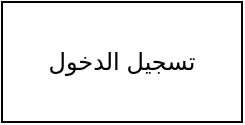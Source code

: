 <mxfile version="20.8.5" type="github">
  <diagram id="yHtcUve_vpdM3ZnGvHVe" name="Page-1">
    <mxGraphModel dx="1434" dy="774" grid="1" gridSize="10" guides="1" tooltips="1" connect="1" arrows="1" fold="1" page="1" pageScale="1" pageWidth="850" pageHeight="1100" math="0" shadow="0">
      <root>
        <mxCell id="0" />
        <mxCell id="1" parent="0" />
        <mxCell id="w8wEfn31qeQWrygBjMDF-1" value="تسجيل الدخول" style="rounded=0;whiteSpace=wrap;html=1;" vertex="1" parent="1">
          <mxGeometry x="365" width="120" height="60" as="geometry" />
        </mxCell>
      </root>
    </mxGraphModel>
  </diagram>
</mxfile>
